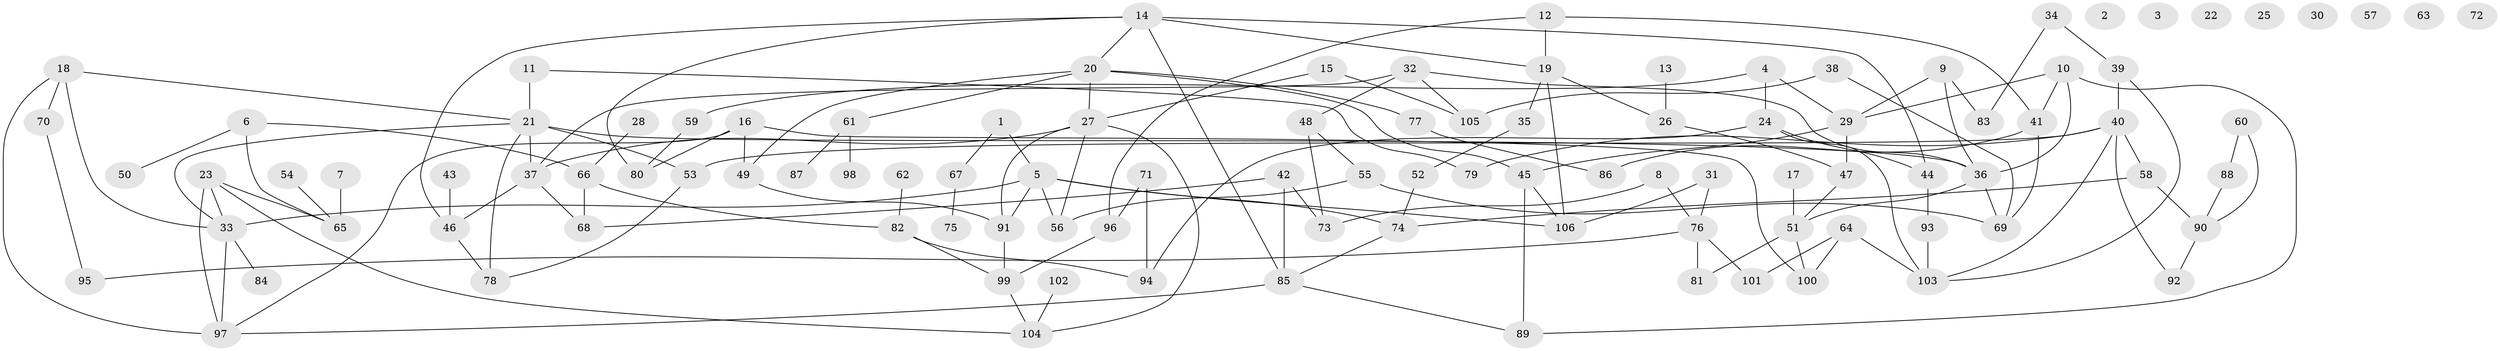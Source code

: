 // Generated by graph-tools (version 1.1) at 2025/33/03/09/25 02:33:44]
// undirected, 106 vertices, 152 edges
graph export_dot {
graph [start="1"]
  node [color=gray90,style=filled];
  1;
  2;
  3;
  4;
  5;
  6;
  7;
  8;
  9;
  10;
  11;
  12;
  13;
  14;
  15;
  16;
  17;
  18;
  19;
  20;
  21;
  22;
  23;
  24;
  25;
  26;
  27;
  28;
  29;
  30;
  31;
  32;
  33;
  34;
  35;
  36;
  37;
  38;
  39;
  40;
  41;
  42;
  43;
  44;
  45;
  46;
  47;
  48;
  49;
  50;
  51;
  52;
  53;
  54;
  55;
  56;
  57;
  58;
  59;
  60;
  61;
  62;
  63;
  64;
  65;
  66;
  67;
  68;
  69;
  70;
  71;
  72;
  73;
  74;
  75;
  76;
  77;
  78;
  79;
  80;
  81;
  82;
  83;
  84;
  85;
  86;
  87;
  88;
  89;
  90;
  91;
  92;
  93;
  94;
  95;
  96;
  97;
  98;
  99;
  100;
  101;
  102;
  103;
  104;
  105;
  106;
  1 -- 5;
  1 -- 67;
  4 -- 24;
  4 -- 29;
  4 -- 59;
  5 -- 33;
  5 -- 56;
  5 -- 74;
  5 -- 91;
  5 -- 106;
  6 -- 50;
  6 -- 65;
  6 -- 66;
  7 -- 65;
  8 -- 73;
  8 -- 76;
  9 -- 29;
  9 -- 36;
  9 -- 83;
  10 -- 29;
  10 -- 36;
  10 -- 41;
  10 -- 89;
  11 -- 21;
  11 -- 79;
  12 -- 19;
  12 -- 41;
  12 -- 96;
  13 -- 26;
  14 -- 19;
  14 -- 20;
  14 -- 44;
  14 -- 46;
  14 -- 80;
  14 -- 85;
  15 -- 27;
  15 -- 105;
  16 -- 49;
  16 -- 80;
  16 -- 97;
  16 -- 100;
  17 -- 51;
  18 -- 21;
  18 -- 33;
  18 -- 70;
  18 -- 97;
  19 -- 26;
  19 -- 35;
  19 -- 106;
  20 -- 27;
  20 -- 45;
  20 -- 49;
  20 -- 61;
  20 -- 77;
  21 -- 33;
  21 -- 36;
  21 -- 37;
  21 -- 53;
  21 -- 78;
  23 -- 33;
  23 -- 65;
  23 -- 97;
  23 -- 104;
  24 -- 44;
  24 -- 94;
  24 -- 103;
  26 -- 47;
  27 -- 37;
  27 -- 56;
  27 -- 91;
  27 -- 104;
  28 -- 66;
  29 -- 45;
  29 -- 47;
  31 -- 76;
  31 -- 106;
  32 -- 36;
  32 -- 37;
  32 -- 48;
  32 -- 105;
  33 -- 84;
  33 -- 97;
  34 -- 39;
  34 -- 83;
  35 -- 52;
  36 -- 51;
  36 -- 69;
  37 -- 46;
  37 -- 68;
  38 -- 69;
  38 -- 105;
  39 -- 40;
  39 -- 103;
  40 -- 53;
  40 -- 58;
  40 -- 79;
  40 -- 92;
  40 -- 103;
  41 -- 69;
  41 -- 86;
  42 -- 68;
  42 -- 73;
  42 -- 85;
  43 -- 46;
  44 -- 93;
  45 -- 89;
  45 -- 106;
  46 -- 78;
  47 -- 51;
  48 -- 55;
  48 -- 73;
  49 -- 91;
  51 -- 81;
  51 -- 100;
  52 -- 74;
  53 -- 78;
  54 -- 65;
  55 -- 56;
  55 -- 69;
  58 -- 74;
  58 -- 90;
  59 -- 80;
  60 -- 88;
  60 -- 90;
  61 -- 87;
  61 -- 98;
  62 -- 82;
  64 -- 100;
  64 -- 101;
  64 -- 103;
  66 -- 68;
  66 -- 82;
  67 -- 75;
  70 -- 95;
  71 -- 94;
  71 -- 96;
  74 -- 85;
  76 -- 81;
  76 -- 95;
  76 -- 101;
  77 -- 86;
  82 -- 94;
  82 -- 99;
  85 -- 89;
  85 -- 97;
  88 -- 90;
  90 -- 92;
  91 -- 99;
  93 -- 103;
  96 -- 99;
  99 -- 104;
  102 -- 104;
}
